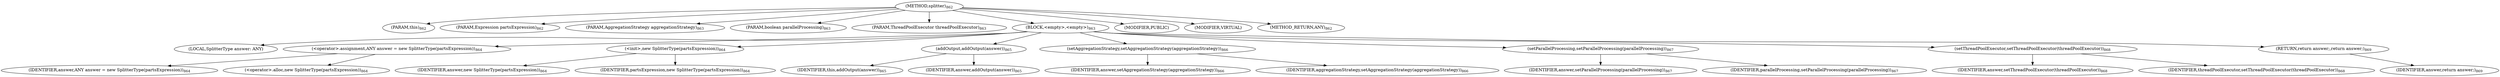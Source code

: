digraph "splitter" {  
"1762" [label = <(METHOD,splitter)<SUB>862</SUB>> ]
"199" [label = <(PARAM,this)<SUB>862</SUB>> ]
"1763" [label = <(PARAM,Expression partsExpression)<SUB>862</SUB>> ]
"1764" [label = <(PARAM,AggregationStrategy aggregationStrategy)<SUB>863</SUB>> ]
"1765" [label = <(PARAM,boolean parallelProcessing)<SUB>863</SUB>> ]
"1766" [label = <(PARAM,ThreadPoolExecutor threadPoolExecutor)<SUB>863</SUB>> ]
"1767" [label = <(BLOCK,&lt;empty&gt;,&lt;empty&gt;)<SUB>863</SUB>> ]
"197" [label = <(LOCAL,SplitterType answer: ANY)> ]
"1768" [label = <(&lt;operator&gt;.assignment,ANY answer = new SplitterType(partsExpression))<SUB>864</SUB>> ]
"1769" [label = <(IDENTIFIER,answer,ANY answer = new SplitterType(partsExpression))<SUB>864</SUB>> ]
"1770" [label = <(&lt;operator&gt;.alloc,new SplitterType(partsExpression))<SUB>864</SUB>> ]
"1771" [label = <(&lt;init&gt;,new SplitterType(partsExpression))<SUB>864</SUB>> ]
"196" [label = <(IDENTIFIER,answer,new SplitterType(partsExpression))<SUB>864</SUB>> ]
"1772" [label = <(IDENTIFIER,partsExpression,new SplitterType(partsExpression))<SUB>864</SUB>> ]
"1773" [label = <(addOutput,addOutput(answer))<SUB>865</SUB>> ]
"198" [label = <(IDENTIFIER,this,addOutput(answer))<SUB>865</SUB>> ]
"1774" [label = <(IDENTIFIER,answer,addOutput(answer))<SUB>865</SUB>> ]
"1775" [label = <(setAggregationStrategy,setAggregationStrategy(aggregationStrategy))<SUB>866</SUB>> ]
"1776" [label = <(IDENTIFIER,answer,setAggregationStrategy(aggregationStrategy))<SUB>866</SUB>> ]
"1777" [label = <(IDENTIFIER,aggregationStrategy,setAggregationStrategy(aggregationStrategy))<SUB>866</SUB>> ]
"1778" [label = <(setParallelProcessing,setParallelProcessing(parallelProcessing))<SUB>867</SUB>> ]
"1779" [label = <(IDENTIFIER,answer,setParallelProcessing(parallelProcessing))<SUB>867</SUB>> ]
"1780" [label = <(IDENTIFIER,parallelProcessing,setParallelProcessing(parallelProcessing))<SUB>867</SUB>> ]
"1781" [label = <(setThreadPoolExecutor,setThreadPoolExecutor(threadPoolExecutor))<SUB>868</SUB>> ]
"1782" [label = <(IDENTIFIER,answer,setThreadPoolExecutor(threadPoolExecutor))<SUB>868</SUB>> ]
"1783" [label = <(IDENTIFIER,threadPoolExecutor,setThreadPoolExecutor(threadPoolExecutor))<SUB>868</SUB>> ]
"1784" [label = <(RETURN,return answer;,return answer;)<SUB>869</SUB>> ]
"1785" [label = <(IDENTIFIER,answer,return answer;)<SUB>869</SUB>> ]
"1786" [label = <(MODIFIER,PUBLIC)> ]
"1787" [label = <(MODIFIER,VIRTUAL)> ]
"1788" [label = <(METHOD_RETURN,ANY)<SUB>862</SUB>> ]
  "1762" -> "199" 
  "1762" -> "1763" 
  "1762" -> "1764" 
  "1762" -> "1765" 
  "1762" -> "1766" 
  "1762" -> "1767" 
  "1762" -> "1786" 
  "1762" -> "1787" 
  "1762" -> "1788" 
  "1767" -> "197" 
  "1767" -> "1768" 
  "1767" -> "1771" 
  "1767" -> "1773" 
  "1767" -> "1775" 
  "1767" -> "1778" 
  "1767" -> "1781" 
  "1767" -> "1784" 
  "1768" -> "1769" 
  "1768" -> "1770" 
  "1771" -> "196" 
  "1771" -> "1772" 
  "1773" -> "198" 
  "1773" -> "1774" 
  "1775" -> "1776" 
  "1775" -> "1777" 
  "1778" -> "1779" 
  "1778" -> "1780" 
  "1781" -> "1782" 
  "1781" -> "1783" 
  "1784" -> "1785" 
}

